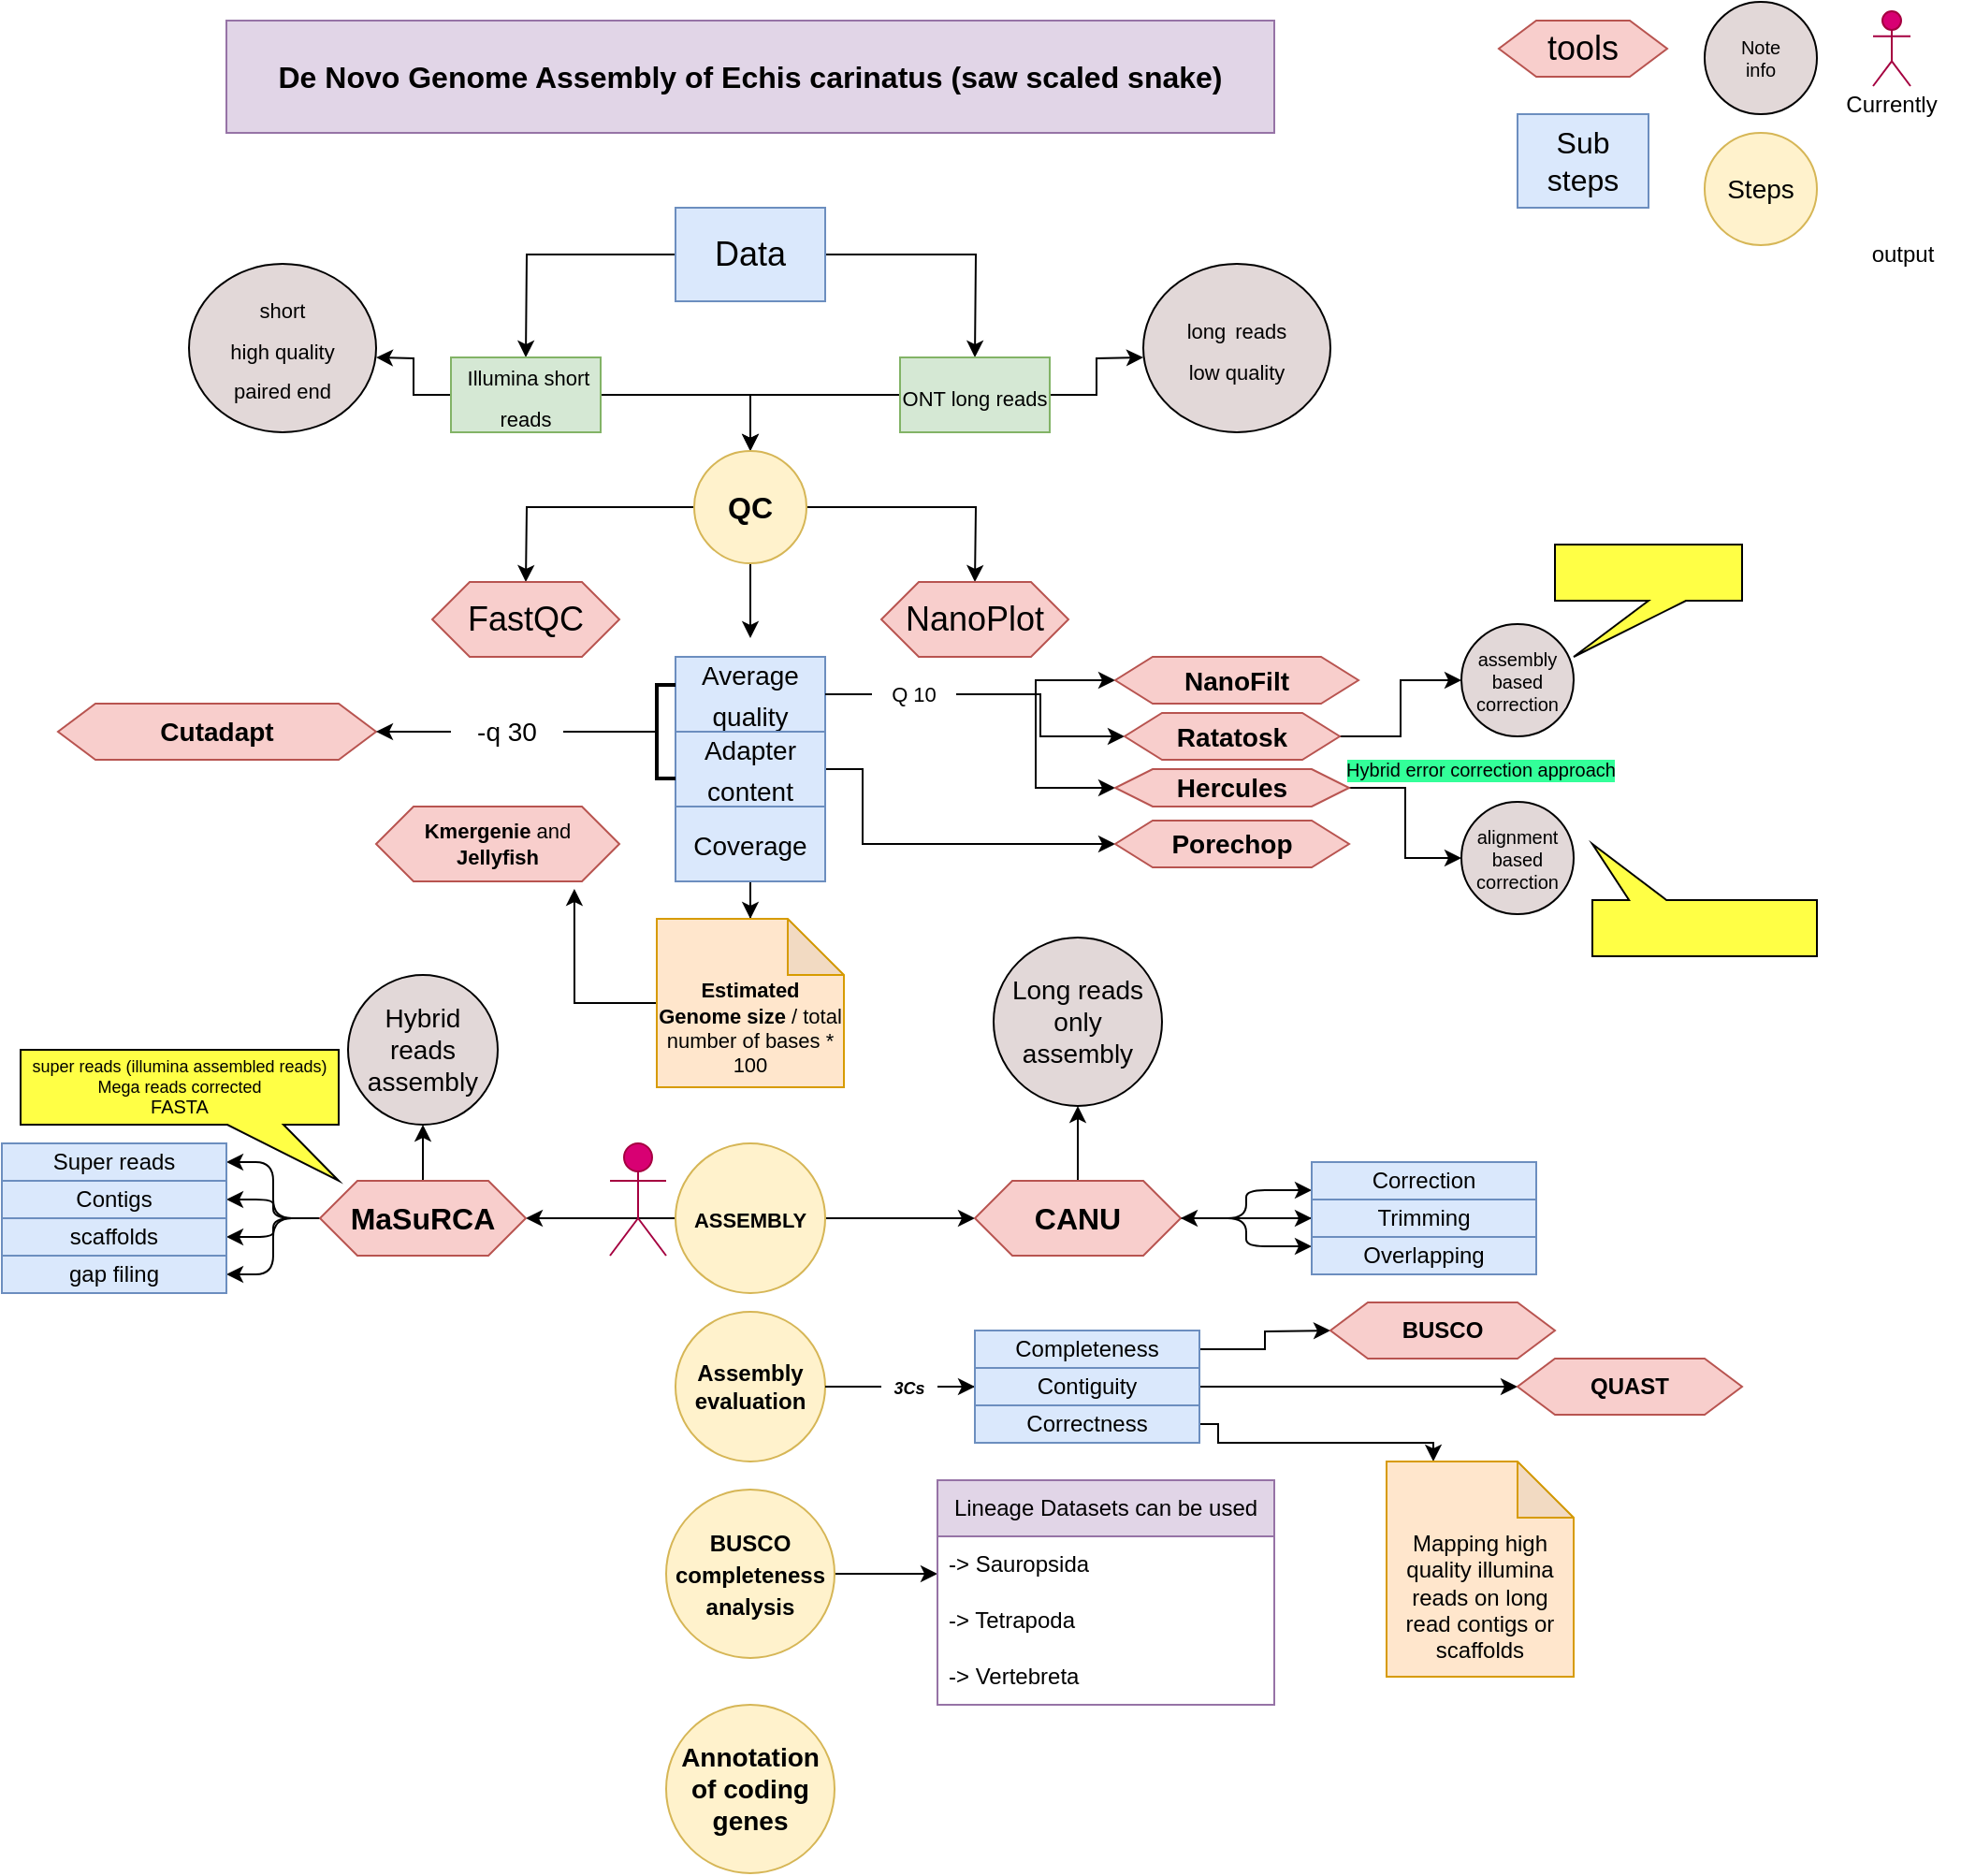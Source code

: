<mxfile version="21.0.6" type="github" pages="4">
  <diagram id="gW2Pvf_1kqObCvSF0zsb" name="Page-2">
    <mxGraphModel dx="1434" dy="795" grid="1" gridSize="10" guides="1" tooltips="1" connect="1" arrows="1" fold="1" page="1" pageScale="1" pageWidth="1100" pageHeight="1700" math="0" shadow="0">
      <root>
        <mxCell id="0" />
        <mxCell id="1" parent="0" />
        <mxCell id="CdBXhlbBRNwIYpElPHsr-1" value="&lt;font size=&quot;3&quot; color=&quot;#000000&quot;&gt;De Novo Genome Assembly of Echis carinatus (saw scaled snake)&lt;br&gt;&lt;/font&gt;" style="rounded=0;whiteSpace=wrap;html=1;fillColor=#e1d5e7;strokeColor=#9673a6;fontStyle=1;" parent="1" vertex="1">
          <mxGeometry x="160" y="20" width="560" height="60" as="geometry" />
        </mxCell>
        <mxCell id="CdBXhlbBRNwIYpElPHsr-5" style="edgeStyle=orthogonalEdgeStyle;rounded=0;orthogonalLoop=1;jettySize=auto;html=1;fontSize=18;fontColor=#000000;" parent="1" source="CdBXhlbBRNwIYpElPHsr-4" edge="1">
          <mxGeometry relative="1" as="geometry">
            <mxPoint x="320" y="200" as="targetPoint" />
          </mxGeometry>
        </mxCell>
        <mxCell id="CdBXhlbBRNwIYpElPHsr-6" style="edgeStyle=orthogonalEdgeStyle;rounded=0;orthogonalLoop=1;jettySize=auto;html=1;fontSize=18;fontColor=#000000;" parent="1" source="CdBXhlbBRNwIYpElPHsr-4" edge="1">
          <mxGeometry relative="1" as="geometry">
            <mxPoint x="560" y="200" as="targetPoint" />
          </mxGeometry>
        </mxCell>
        <mxCell id="CdBXhlbBRNwIYpElPHsr-4" value="&lt;font&gt;Data&lt;/font&gt;" style="rounded=0;whiteSpace=wrap;html=1;fontSize=18;fillColor=#dae8fc;strokeColor=#6c8ebf;fontColor=#000000;" parent="1" vertex="1">
          <mxGeometry x="400" y="120" width="80" height="50" as="geometry" />
        </mxCell>
        <mxCell id="CdBXhlbBRNwIYpElPHsr-10" style="edgeStyle=orthogonalEdgeStyle;rounded=0;orthogonalLoop=1;jettySize=auto;html=1;fontSize=11;fontColor=#000000;" parent="1" source="CdBXhlbBRNwIYpElPHsr-7" target="CdBXhlbBRNwIYpElPHsr-11" edge="1">
          <mxGeometry relative="1" as="geometry">
            <mxPoint x="210" y="220" as="targetPoint" />
          </mxGeometry>
        </mxCell>
        <mxCell id="CdBXhlbBRNwIYpElPHsr-18" style="edgeStyle=orthogonalEdgeStyle;rounded=0;orthogonalLoop=1;jettySize=auto;html=1;fontSize=18;fontColor=#000000;" parent="1" source="CdBXhlbBRNwIYpElPHsr-7" edge="1">
          <mxGeometry relative="1" as="geometry">
            <mxPoint x="240" y="200" as="targetPoint" />
          </mxGeometry>
        </mxCell>
        <mxCell id="CdBXhlbBRNwIYpElPHsr-7" value="&lt;font style=&quot;font-size: 11px;&quot;&gt;&amp;nbsp;Illumina short reads&lt;br&gt;&lt;/font&gt;" style="rounded=0;whiteSpace=wrap;html=1;fontSize=18;fillColor=#d5e8d4;strokeColor=#82b366;" parent="1" vertex="1">
          <mxGeometry x="280" y="200" width="80" height="40" as="geometry" />
        </mxCell>
        <mxCell id="CdBXhlbBRNwIYpElPHsr-12" style="edgeStyle=orthogonalEdgeStyle;rounded=0;orthogonalLoop=1;jettySize=auto;html=1;entryX=0.5;entryY=0;entryDx=0;entryDy=0;fontSize=18;fontColor=#000000;" parent="1" source="CdBXhlbBRNwIYpElPHsr-9" target="CdBXhlbBRNwIYpElPHsr-11" edge="1">
          <mxGeometry relative="1" as="geometry" />
        </mxCell>
        <mxCell id="CdBXhlbBRNwIYpElPHsr-19" style="edgeStyle=orthogonalEdgeStyle;rounded=0;orthogonalLoop=1;jettySize=auto;html=1;fontSize=18;fontColor=#000000;" parent="1" source="CdBXhlbBRNwIYpElPHsr-9" edge="1">
          <mxGeometry relative="1" as="geometry">
            <mxPoint x="650" y="200" as="targetPoint" />
          </mxGeometry>
        </mxCell>
        <mxCell id="CdBXhlbBRNwIYpElPHsr-9" value="&lt;font style=&quot;font-size: 11px;&quot;&gt;ONT long reads&lt;br&gt;&lt;/font&gt;" style="rounded=0;whiteSpace=wrap;html=1;fontSize=18;fillColor=#d5e8d4;strokeColor=#82b366;" parent="1" vertex="1">
          <mxGeometry x="520" y="200" width="80" height="40" as="geometry" />
        </mxCell>
        <mxCell id="CdBXhlbBRNwIYpElPHsr-13" style="edgeStyle=orthogonalEdgeStyle;rounded=0;orthogonalLoop=1;jettySize=auto;html=1;fontSize=18;fontColor=#000000;" parent="1" source="CdBXhlbBRNwIYpElPHsr-11" edge="1">
          <mxGeometry relative="1" as="geometry">
            <mxPoint x="320" y="320" as="targetPoint" />
          </mxGeometry>
        </mxCell>
        <mxCell id="CdBXhlbBRNwIYpElPHsr-14" style="edgeStyle=orthogonalEdgeStyle;rounded=0;orthogonalLoop=1;jettySize=auto;html=1;fontSize=18;fontColor=#000000;" parent="1" source="CdBXhlbBRNwIYpElPHsr-11" edge="1">
          <mxGeometry relative="1" as="geometry">
            <mxPoint x="560" y="320" as="targetPoint" />
          </mxGeometry>
        </mxCell>
        <mxCell id="anXql6dx7XjoKoYgnPx7-6" style="edgeStyle=orthogonalEdgeStyle;orthogonalLoop=1;jettySize=auto;html=1;" parent="1" source="CdBXhlbBRNwIYpElPHsr-11" edge="1">
          <mxGeometry relative="1" as="geometry">
            <mxPoint x="440" y="350" as="targetPoint" />
          </mxGeometry>
        </mxCell>
        <mxCell id="CdBXhlbBRNwIYpElPHsr-11" value="&lt;b&gt;&lt;font size=&quot;3&quot;&gt;QC&lt;/font&gt;&lt;/b&gt;" style="ellipse;whiteSpace=wrap;html=1;aspect=fixed;fontSize=11;fillColor=#fff2cc;strokeColor=#d6b656;rounded=0;" parent="1" vertex="1">
          <mxGeometry x="410" y="250" width="60" height="60" as="geometry" />
        </mxCell>
        <mxCell id="CdBXhlbBRNwIYpElPHsr-15" value="tools" style="shape=hexagon;perimeter=hexagonPerimeter2;whiteSpace=wrap;html=1;fixedSize=1;fontSize=18;fillColor=#f8cecc;strokeColor=#b85450;rounded=0;" parent="1" vertex="1">
          <mxGeometry x="840" y="20" width="90" height="30" as="geometry" />
        </mxCell>
        <mxCell id="CdBXhlbBRNwIYpElPHsr-16" value="FastQC" style="shape=hexagon;perimeter=hexagonPerimeter2;whiteSpace=wrap;html=1;fixedSize=1;fontSize=18;fillColor=#f8cecc;strokeColor=#b85450;rounded=0;" parent="1" vertex="1">
          <mxGeometry x="270" y="320" width="100" height="40" as="geometry" />
        </mxCell>
        <mxCell id="CdBXhlbBRNwIYpElPHsr-17" value="NanoPlot" style="shape=hexagon;perimeter=hexagonPerimeter2;whiteSpace=wrap;html=1;fixedSize=1;fontSize=18;fillColor=#f8cecc;strokeColor=#b85450;rounded=0;" parent="1" vertex="1">
          <mxGeometry x="510" y="320" width="100" height="40" as="geometry" />
        </mxCell>
        <mxCell id="CdBXhlbBRNwIYpElPHsr-20" value="&lt;div align=&quot;center&quot;&gt;&lt;font style=&quot;font-size: 11px;&quot;&gt;short&lt;/font&gt;&lt;br&gt;&lt;font style=&quot;font-size: 11px;&quot;&gt;high quality&lt;/font&gt;&lt;br&gt;&lt;font style=&quot;font-size: 11px;&quot;&gt;paired end&lt;/font&gt;&lt;br&gt;&lt;/div&gt;" style="ellipse;whiteSpace=wrap;html=1;fontSize=18;fontColor=#000000;fillColor=#e2d8d8;gradientColor=none;align=center;rounded=0;" parent="1" vertex="1">
          <mxGeometry x="140" y="150" width="100" height="90" as="geometry" />
        </mxCell>
        <mxCell id="CdBXhlbBRNwIYpElPHsr-27" value="&lt;font size=&quot;3&quot;&gt;Sub steps&lt;br&gt;&lt;/font&gt;" style="rounded=0;whiteSpace=wrap;html=1;fontSize=9;fillColor=#dae8fc;strokeColor=#6c8ebf;" parent="1" vertex="1">
          <mxGeometry x="850" y="70" width="70" height="50" as="geometry" />
        </mxCell>
        <mxCell id="CdBXhlbBRNwIYpElPHsr-34" style="edgeStyle=orthogonalEdgeStyle;rounded=0;orthogonalLoop=1;jettySize=auto;html=1;fontSize=14;fontColor=#000000;startArrow=none;entryX=0;entryY=0.5;entryDx=0;entryDy=0;" parent="1" source="CdBXhlbBRNwIYpElPHsr-58" target="CdBXhlbBRNwIYpElPHsr-47" edge="1">
          <mxGeometry relative="1" as="geometry">
            <mxPoint x="640" y="380" as="targetPoint" />
          </mxGeometry>
        </mxCell>
        <mxCell id="NeejbRcepQuiqjMI3DvW-19" style="edgeStyle=orthogonalEdgeStyle;rounded=0;orthogonalLoop=1;jettySize=auto;html=1;entryX=0;entryY=0.5;entryDx=0;entryDy=0;fontSize=10;startArrow=none;" parent="1" source="CdBXhlbBRNwIYpElPHsr-58" target="CdBXhlbBRNwIYpElPHsr-66" edge="1">
          <mxGeometry relative="1" as="geometry" />
        </mxCell>
        <mxCell id="NeejbRcepQuiqjMI3DvW-23" style="edgeStyle=orthogonalEdgeStyle;rounded=0;orthogonalLoop=1;jettySize=auto;html=1;entryX=0;entryY=0.5;entryDx=0;entryDy=0;fontSize=10;startArrow=none;" parent="1" source="CdBXhlbBRNwIYpElPHsr-58" target="NeejbRcepQuiqjMI3DvW-22" edge="1">
          <mxGeometry relative="1" as="geometry" />
        </mxCell>
        <mxCell id="CdBXhlbBRNwIYpElPHsr-31" value="&lt;font style=&quot;font-size: 14px;&quot;&gt;Average&lt;/font&gt; &lt;font style=&quot;font-size: 14px;&quot;&gt;quality&lt;/font&gt;" style="rounded=0;whiteSpace=wrap;html=1;fontSize=18;fillColor=#dae8fc;strokeColor=#6c8ebf;" parent="1" vertex="1">
          <mxGeometry x="400" y="360" width="80" height="40" as="geometry" />
        </mxCell>
        <mxCell id="CdBXhlbBRNwIYpElPHsr-60" style="edgeStyle=orthogonalEdgeStyle;rounded=0;orthogonalLoop=1;jettySize=auto;html=1;fontSize=11;fontColor=#000000;" parent="1" source="CdBXhlbBRNwIYpElPHsr-32" target="CdBXhlbBRNwIYpElPHsr-54" edge="1">
          <mxGeometry relative="1" as="geometry" />
        </mxCell>
        <mxCell id="CdBXhlbBRNwIYpElPHsr-32" value="&lt;font style=&quot;font-size: 14px;&quot;&gt;Coverage&lt;/font&gt;" style="rounded=0;whiteSpace=wrap;html=1;fontSize=18;fillColor=#dae8fc;strokeColor=#6c8ebf;" parent="1" vertex="1">
          <mxGeometry x="400" y="440" width="80" height="40" as="geometry" />
        </mxCell>
        <mxCell id="CdBXhlbBRNwIYpElPHsr-63" style="edgeStyle=orthogonalEdgeStyle;rounded=0;orthogonalLoop=1;jettySize=auto;html=1;entryX=0;entryY=0.5;entryDx=0;entryDy=0;fontSize=11;fontColor=#000000;exitX=1;exitY=0.5;exitDx=0;exitDy=0;" parent="1" source="CdBXhlbBRNwIYpElPHsr-33" target="CdBXhlbBRNwIYpElPHsr-46" edge="1">
          <mxGeometry relative="1" as="geometry">
            <Array as="points">
              <mxPoint x="500" y="420" />
              <mxPoint x="500" y="460" />
            </Array>
          </mxGeometry>
        </mxCell>
        <mxCell id="CdBXhlbBRNwIYpElPHsr-33" value="&lt;font style=&quot;font-size: 14px;&quot;&gt;Adapter&lt;/font&gt; &lt;font style=&quot;font-size: 14px;&quot;&gt;content&lt;/font&gt;" style="rounded=0;whiteSpace=wrap;html=1;fontSize=18;fillColor=#dae8fc;strokeColor=#6c8ebf;" parent="1" vertex="1">
          <mxGeometry x="400" y="400" width="80" height="40" as="geometry" />
        </mxCell>
        <mxCell id="CdBXhlbBRNwIYpElPHsr-45" value="&lt;b&gt;Cutadapt&lt;/b&gt;" style="shape=hexagon;perimeter=hexagonPerimeter2;whiteSpace=wrap;html=1;fixedSize=1;fontSize=14;fillColor=#f8cecc;strokeColor=#b85450;rounded=0;" parent="1" vertex="1">
          <mxGeometry x="70" y="385" width="170" height="30" as="geometry" />
        </mxCell>
        <mxCell id="CdBXhlbBRNwIYpElPHsr-46" value="&lt;b&gt;Porechop&lt;/b&gt;" style="shape=hexagon;perimeter=hexagonPerimeter2;whiteSpace=wrap;html=1;fixedSize=1;fontSize=14;fillColor=#f8cecc;strokeColor=#b85450;rounded=0;" parent="1" vertex="1">
          <mxGeometry x="635" y="447.5" width="125" height="25" as="geometry" />
        </mxCell>
        <mxCell id="CdBXhlbBRNwIYpElPHsr-47" value="&lt;b&gt;NanoFilt&lt;/b&gt;" style="shape=hexagon;perimeter=hexagonPerimeter2;whiteSpace=wrap;html=1;fixedSize=1;fontSize=14;fillColor=#f8cecc;strokeColor=#b85450;rounded=0;" parent="1" vertex="1">
          <mxGeometry x="635" y="360" width="130" height="25" as="geometry" />
        </mxCell>
        <mxCell id="CdBXhlbBRNwIYpElPHsr-52" value="&lt;div&gt;&lt;font style=&quot;font-size: 11px;&quot;&gt;long&lt;/font&gt; &lt;font style=&quot;font-size: 11px;&quot;&gt;reads&lt;/font&gt;&lt;/div&gt;&lt;div&gt;&lt;font style=&quot;font-size: 11px;&quot;&gt;low quality&lt;/font&gt;&lt;/div&gt;" style="ellipse;whiteSpace=wrap;html=1;fontSize=18;fontColor=#000000;fillColor=#e2d8d8;gradientColor=none;align=center;rounded=0;" parent="1" vertex="1">
          <mxGeometry x="650" y="150" width="100" height="90" as="geometry" />
        </mxCell>
        <mxCell id="CdBXhlbBRNwIYpElPHsr-61" style="edgeStyle=orthogonalEdgeStyle;rounded=0;orthogonalLoop=1;jettySize=auto;html=1;entryX=0.815;entryY=1.1;entryDx=0;entryDy=0;entryPerimeter=0;fontSize=11;fontColor=#000000;" parent="1" source="CdBXhlbBRNwIYpElPHsr-54" target="CdBXhlbBRNwIYpElPHsr-56" edge="1">
          <mxGeometry relative="1" as="geometry" />
        </mxCell>
        <mxCell id="CdBXhlbBRNwIYpElPHsr-54" value="&lt;div&gt;&lt;br&gt;&lt;/div&gt;&lt;div&gt;&lt;b&gt;&lt;br&gt;&lt;/b&gt;&lt;/div&gt;&lt;div&gt;&lt;b&gt;Estimated&lt;/b&gt; &lt;b&gt;Genome&lt;/b&gt; &lt;b&gt;size&lt;/b&gt; / total number of bases * 100&lt;/div&gt;" style="shape=note;whiteSpace=wrap;html=1;backgroundOutline=1;darkOpacity=0.05;fontSize=11;fillColor=#ffe6cc;strokeColor=#d79b00;rounded=0;" parent="1" vertex="1">
          <mxGeometry x="390" y="500" width="100" height="90" as="geometry" />
        </mxCell>
        <mxCell id="CdBXhlbBRNwIYpElPHsr-56" value="&lt;div&gt;&lt;b&gt;Kmergenie&lt;/b&gt; and&lt;br&gt;&lt;/div&gt;&lt;div&gt;&lt;b&gt;Jellyfish&lt;/b&gt;&lt;br&gt;&lt;/div&gt;" style="shape=hexagon;perimeter=hexagonPerimeter2;whiteSpace=wrap;html=1;fixedSize=1;fontSize=11;fillColor=#f8cecc;strokeColor=#b85450;rounded=0;" parent="1" vertex="1">
          <mxGeometry x="240" y="440" width="130" height="40" as="geometry" />
        </mxCell>
        <mxCell id="CdBXhlbBRNwIYpElPHsr-59" value="" style="edgeStyle=orthogonalEdgeStyle;rounded=0;orthogonalLoop=1;jettySize=auto;html=1;fontSize=14;fontColor=#000000;endArrow=none;" parent="1" source="CdBXhlbBRNwIYpElPHsr-31" target="CdBXhlbBRNwIYpElPHsr-58" edge="1">
          <mxGeometry relative="1" as="geometry">
            <mxPoint x="640" y="380" as="targetPoint" />
            <mxPoint x="480" y="380" as="sourcePoint" />
          </mxGeometry>
        </mxCell>
        <mxCell id="NeejbRcepQuiqjMI3DvW-28" style="edgeStyle=orthogonalEdgeStyle;rounded=0;orthogonalLoop=1;jettySize=auto;html=1;fontSize=10;entryX=0;entryY=0.5;entryDx=0;entryDy=0;" parent="1" source="CdBXhlbBRNwIYpElPHsr-66" target="NeejbRcepQuiqjMI3DvW-30" edge="1">
          <mxGeometry relative="1" as="geometry">
            <mxPoint x="802.5" y="370" as="targetPoint" />
          </mxGeometry>
        </mxCell>
        <mxCell id="CdBXhlbBRNwIYpElPHsr-66" value="&lt;b&gt;Ratatosk&lt;/b&gt;" style="shape=hexagon;perimeter=hexagonPerimeter2;whiteSpace=wrap;html=1;fixedSize=1;fontSize=14;fillColor=#f8cecc;strokeColor=#b85450;rounded=0;" parent="1" vertex="1">
          <mxGeometry x="640" y="390" width="115" height="25" as="geometry" />
        </mxCell>
        <mxCell id="CdBXhlbBRNwIYpElPHsr-70" value="&lt;div&gt;Note &lt;br&gt;&lt;/div&gt;&lt;div&gt;info&lt;br&gt;&lt;/div&gt;" style="ellipse;whiteSpace=wrap;html=1;aspect=fixed;fontSize=10;fontColor=#000000;fillColor=#e2d8d8;gradientColor=none;rounded=0;" parent="1" vertex="1">
          <mxGeometry x="950" y="10" width="60" height="60" as="geometry" />
        </mxCell>
        <mxCell id="CdBXhlbBRNwIYpElPHsr-79" style="edgeStyle=orthogonalEdgeStyle;rounded=0;orthogonalLoop=1;jettySize=auto;html=1;fontSize=11;fontColor=#000000;" parent="1" source="CdBXhlbBRNwIYpElPHsr-77" edge="1">
          <mxGeometry relative="1" as="geometry">
            <mxPoint x="560" y="660" as="targetPoint" />
          </mxGeometry>
        </mxCell>
        <mxCell id="CdBXhlbBRNwIYpElPHsr-80" style="edgeStyle=orthogonalEdgeStyle;rounded=0;orthogonalLoop=1;jettySize=auto;html=1;fontSize=11;fontColor=#000000;" parent="1" source="CdBXhlbBRNwIYpElPHsr-77" edge="1">
          <mxGeometry relative="1" as="geometry">
            <mxPoint x="320" y="660" as="targetPoint" />
          </mxGeometry>
        </mxCell>
        <mxCell id="CdBXhlbBRNwIYpElPHsr-77" value="&lt;b&gt;&lt;font style=&quot;font-size: 14px;&quot;&gt;&lt;font style=&quot;font-size: 14px;&quot;&gt;&lt;font style=&quot;font-size: 11px;&quot;&gt;ASSEMBLY&lt;/font&gt;&lt;/font&gt;&lt;/font&gt;&lt;/b&gt;" style="ellipse;whiteSpace=wrap;html=1;aspect=fixed;fontSize=10;fillColor=#fff2cc;strokeColor=#d6b656;rounded=0;" parent="1" vertex="1">
          <mxGeometry x="400" y="620" width="80" height="80" as="geometry" />
        </mxCell>
        <mxCell id="CdBXhlbBRNwIYpElPHsr-87" style="edgeStyle=orthogonalEdgeStyle;rounded=0;orthogonalLoop=1;jettySize=auto;html=1;entryX=0.5;entryY=1;entryDx=0;entryDy=0;fontSize=14;fontColor=#000000;" parent="1" source="CdBXhlbBRNwIYpElPHsr-81" target="CdBXhlbBRNwIYpElPHsr-86" edge="1">
          <mxGeometry relative="1" as="geometry" />
        </mxCell>
        <mxCell id="anXql6dx7XjoKoYgnPx7-18" style="edgeStyle=orthogonalEdgeStyle;orthogonalLoop=1;jettySize=auto;html=1;fontColor=#000000;entryX=0;entryY=0.5;entryDx=0;entryDy=0;" parent="1" source="CdBXhlbBRNwIYpElPHsr-81" target="anXql6dx7XjoKoYgnPx7-15" edge="1">
          <mxGeometry relative="1" as="geometry">
            <mxPoint x="710" y="660" as="targetPoint" />
          </mxGeometry>
        </mxCell>
        <mxCell id="anXql6dx7XjoKoYgnPx7-19" style="edgeStyle=orthogonalEdgeStyle;orthogonalLoop=1;jettySize=auto;html=1;entryX=0;entryY=0.75;entryDx=0;entryDy=0;fontColor=#000000;" parent="1" source="CdBXhlbBRNwIYpElPHsr-81" target="anXql6dx7XjoKoYgnPx7-14" edge="1">
          <mxGeometry relative="1" as="geometry" />
        </mxCell>
        <mxCell id="anXql6dx7XjoKoYgnPx7-20" style="edgeStyle=orthogonalEdgeStyle;orthogonalLoop=1;jettySize=auto;html=1;entryX=0;entryY=0.25;entryDx=0;entryDy=0;fontColor=#000000;" parent="1" source="CdBXhlbBRNwIYpElPHsr-81" target="anXql6dx7XjoKoYgnPx7-16" edge="1">
          <mxGeometry relative="1" as="geometry" />
        </mxCell>
        <mxCell id="CdBXhlbBRNwIYpElPHsr-81" value="&lt;font size=&quot;3&quot;&gt;&lt;b&gt;CANU&lt;/b&gt;&lt;/font&gt;" style="shape=hexagon;perimeter=hexagonPerimeter2;whiteSpace=wrap;html=1;fixedSize=1;fontSize=11;fillColor=#f8cecc;strokeColor=#b85450;rounded=0;" parent="1" vertex="1">
          <mxGeometry x="560" y="640" width="110" height="40" as="geometry" />
        </mxCell>
        <mxCell id="CdBXhlbBRNwIYpElPHsr-85" style="edgeStyle=orthogonalEdgeStyle;rounded=0;orthogonalLoop=1;jettySize=auto;html=1;entryX=0.5;entryY=1;entryDx=0;entryDy=0;fontSize=14;fontColor=#000000;" parent="1" source="CdBXhlbBRNwIYpElPHsr-82" target="CdBXhlbBRNwIYpElPHsr-84" edge="1">
          <mxGeometry relative="1" as="geometry" />
        </mxCell>
        <mxCell id="anXql6dx7XjoKoYgnPx7-26" style="edgeStyle=orthogonalEdgeStyle;orthogonalLoop=1;jettySize=auto;html=1;fontColor=#000000;" parent="1" source="CdBXhlbBRNwIYpElPHsr-82" target="anXql6dx7XjoKoYgnPx7-24" edge="1">
          <mxGeometry relative="1" as="geometry" />
        </mxCell>
        <mxCell id="anXql6dx7XjoKoYgnPx7-27" style="edgeStyle=orthogonalEdgeStyle;orthogonalLoop=1;jettySize=auto;html=1;entryX=1;entryY=0.5;entryDx=0;entryDy=0;fontColor=#000000;" parent="1" source="CdBXhlbBRNwIYpElPHsr-82" target="anXql6dx7XjoKoYgnPx7-21" edge="1">
          <mxGeometry relative="1" as="geometry" />
        </mxCell>
        <mxCell id="anXql6dx7XjoKoYgnPx7-28" style="edgeStyle=orthogonalEdgeStyle;orthogonalLoop=1;jettySize=auto;html=1;entryX=1;entryY=0.5;entryDx=0;entryDy=0;fontColor=#000000;" parent="1" source="CdBXhlbBRNwIYpElPHsr-82" target="anXql6dx7XjoKoYgnPx7-22" edge="1">
          <mxGeometry relative="1" as="geometry" />
        </mxCell>
        <mxCell id="anXql6dx7XjoKoYgnPx7-29" style="edgeStyle=orthogonalEdgeStyle;orthogonalLoop=1;jettySize=auto;html=1;entryX=1;entryY=0.5;entryDx=0;entryDy=0;fontColor=#000000;" parent="1" source="CdBXhlbBRNwIYpElPHsr-82" target="anXql6dx7XjoKoYgnPx7-23" edge="1">
          <mxGeometry relative="1" as="geometry" />
        </mxCell>
        <mxCell id="CdBXhlbBRNwIYpElPHsr-82" value="&lt;font size=&quot;3&quot;&gt;&lt;b&gt;MaSuRCA&lt;/b&gt;&lt;/font&gt;" style="shape=hexagon;perimeter=hexagonPerimeter2;whiteSpace=wrap;html=1;fixedSize=1;fontSize=11;fillColor=#f8cecc;strokeColor=#b85450;rounded=0;" parent="1" vertex="1">
          <mxGeometry x="210" y="640" width="110" height="40" as="geometry" />
        </mxCell>
        <mxCell id="CdBXhlbBRNwIYpElPHsr-84" value="Hybrid reads assembly" style="ellipse;whiteSpace=wrap;html=1;aspect=fixed;fontSize=14;fontColor=#000000;fillColor=#e2d8d8;gradientColor=none;rounded=0;" parent="1" vertex="1">
          <mxGeometry x="225" y="530" width="80" height="80" as="geometry" />
        </mxCell>
        <mxCell id="CdBXhlbBRNwIYpElPHsr-86" value="Long reads only assembly" style="ellipse;whiteSpace=wrap;html=1;aspect=fixed;fontSize=14;fontColor=#000000;fillColor=#e2d8d8;gradientColor=none;rounded=0;" parent="1" vertex="1">
          <mxGeometry x="570" y="510" width="90" height="90" as="geometry" />
        </mxCell>
        <mxCell id="CdBXhlbBRNwIYpElPHsr-88" value="Steps" style="ellipse;whiteSpace=wrap;html=1;aspect=fixed;fontSize=14;fillColor=#fff2cc;strokeColor=#d6b656;rounded=0;" parent="1" vertex="1">
          <mxGeometry x="950" y="80" width="60" height="60" as="geometry" />
        </mxCell>
        <mxCell id="anXql6dx7XjoKoYgnPx7-11" style="edgeStyle=orthogonalEdgeStyle;orthogonalLoop=1;jettySize=auto;html=1;fontColor=#000000;" parent="1" source="CdBXhlbBRNwIYpElPHsr-89" edge="1">
          <mxGeometry relative="1" as="geometry">
            <mxPoint x="540" y="850" as="targetPoint" />
          </mxGeometry>
        </mxCell>
        <mxCell id="CdBXhlbBRNwIYpElPHsr-89" value="&lt;div&gt;&lt;b&gt;&lt;font style=&quot;font-size: 12px;&quot;&gt;BUSCO&lt;/font&gt;&lt;/b&gt;&lt;/div&gt;&lt;div&gt;&lt;b&gt;&lt;font style=&quot;font-size: 12px;&quot;&gt;completeness&lt;/font&gt;&lt;/b&gt;&lt;/div&gt;&lt;div&gt;&lt;b&gt;&lt;font style=&quot;font-size: 12px;&quot;&gt;analysis&lt;br&gt;&lt;/font&gt;&lt;/b&gt;&lt;/div&gt;" style="ellipse;whiteSpace=wrap;html=1;aspect=fixed;fontSize=14;fillColor=#fff2cc;strokeColor=#d6b656;rounded=0;" parent="1" vertex="1">
          <mxGeometry x="395" y="805" width="90" height="90" as="geometry" />
        </mxCell>
        <mxCell id="CdBXhlbBRNwIYpElPHsr-96" style="edgeStyle=orthogonalEdgeStyle;rounded=0;orthogonalLoop=1;jettySize=auto;html=1;entryX=0;entryY=0.5;entryDx=0;entryDy=0;fontSize=12;fontColor=#000000;startArrow=none;" parent="1" source="CdBXhlbBRNwIYpElPHsr-97" target="CdBXhlbBRNwIYpElPHsr-94" edge="1">
          <mxGeometry relative="1" as="geometry" />
        </mxCell>
        <mxCell id="CdBXhlbBRNwIYpElPHsr-90" value="&lt;b&gt;Assembly&lt;/b&gt; &lt;b&gt;evaluation&lt;/b&gt;" style="ellipse;whiteSpace=wrap;html=1;aspect=fixed;fontSize=12;fillColor=#fff2cc;strokeColor=#d6b656;rounded=0;" parent="1" vertex="1">
          <mxGeometry x="400" y="710" width="80" height="80" as="geometry" />
        </mxCell>
        <mxCell id="anXql6dx7XjoKoYgnPx7-37" style="edgeStyle=orthogonalEdgeStyle;rounded=0;orthogonalLoop=1;jettySize=auto;html=1;fontColor=#000000;" parent="1" source="CdBXhlbBRNwIYpElPHsr-91" edge="1">
          <mxGeometry relative="1" as="geometry">
            <mxPoint x="750" y="720" as="targetPoint" />
          </mxGeometry>
        </mxCell>
        <mxCell id="CdBXhlbBRNwIYpElPHsr-91" value="Completeness" style="rounded=0;whiteSpace=wrap;html=1;fontSize=12;fillColor=#dae8fc;strokeColor=#6c8ebf;" parent="1" vertex="1">
          <mxGeometry x="560" y="720" width="120" height="20" as="geometry" />
        </mxCell>
        <mxCell id="anXql6dx7XjoKoYgnPx7-30" style="edgeStyle=orthogonalEdgeStyle;orthogonalLoop=1;jettySize=auto;html=1;fontColor=#000000;" parent="1" source="CdBXhlbBRNwIYpElPHsr-94" target="anXql6dx7XjoKoYgnPx7-31" edge="1">
          <mxGeometry relative="1" as="geometry">
            <mxPoint x="720" y="750" as="targetPoint" />
          </mxGeometry>
        </mxCell>
        <mxCell id="CdBXhlbBRNwIYpElPHsr-94" value="Contiguity" style="rounded=0;whiteSpace=wrap;html=1;fontSize=12;fillColor=#dae8fc;strokeColor=#6c8ebf;" parent="1" vertex="1">
          <mxGeometry x="560" y="740" width="120" height="20" as="geometry" />
        </mxCell>
        <mxCell id="anXql6dx7XjoKoYgnPx7-36" style="edgeStyle=orthogonalEdgeStyle;rounded=0;orthogonalLoop=1;jettySize=auto;html=1;entryX=0;entryY=0;entryDx=25;entryDy=0;entryPerimeter=0;fontColor=#000000;exitX=1;exitY=0.5;exitDx=0;exitDy=0;" parent="1" source="CdBXhlbBRNwIYpElPHsr-95" target="anXql6dx7XjoKoYgnPx7-35" edge="1">
          <mxGeometry relative="1" as="geometry">
            <Array as="points">
              <mxPoint x="690" y="770" />
              <mxPoint x="690" y="780" />
              <mxPoint x="805" y="780" />
            </Array>
          </mxGeometry>
        </mxCell>
        <mxCell id="CdBXhlbBRNwIYpElPHsr-95" value="Correctness" style="rounded=0;whiteSpace=wrap;html=1;fontSize=12;fillColor=#dae8fc;strokeColor=#6c8ebf;" parent="1" vertex="1">
          <mxGeometry x="560" y="760" width="120" height="20" as="geometry" />
        </mxCell>
        <mxCell id="CdBXhlbBRNwIYpElPHsr-98" value="" style="edgeStyle=orthogonalEdgeStyle;rounded=0;orthogonalLoop=1;jettySize=auto;html=1;entryX=0;entryY=0.5;entryDx=0;entryDy=0;fontSize=12;fontColor=#000000;endArrow=none;" parent="1" source="CdBXhlbBRNwIYpElPHsr-90" target="CdBXhlbBRNwIYpElPHsr-97" edge="1">
          <mxGeometry relative="1" as="geometry">
            <mxPoint x="480" y="750" as="sourcePoint" />
            <mxPoint x="560" y="750" as="targetPoint" />
          </mxGeometry>
        </mxCell>
        <mxCell id="CdBXhlbBRNwIYpElPHsr-97" value="&lt;i&gt;&lt;font style=&quot;font-size: 8px;&quot;&gt;&lt;font style=&quot;font-size: 9px;&quot;&gt;&lt;b&gt;3Cs&lt;/b&gt;&lt;/font&gt;&lt;/font&gt;&lt;/i&gt;" style="text;html=1;strokeColor=none;fillColor=none;align=center;verticalAlign=middle;whiteSpace=wrap;rounded=0;fontSize=12;fontColor=#000000;" parent="1" vertex="1">
          <mxGeometry x="510" y="740" width="30" height="20" as="geometry" />
        </mxCell>
        <mxCell id="CdBXhlbBRNwIYpElPHsr-99" value="&lt;b&gt;&lt;font style=&quot;font-size: 14px;&quot;&gt;Annotation of coding genes&lt;br&gt;&lt;/font&gt;&lt;/b&gt;" style="ellipse;whiteSpace=wrap;html=1;aspect=fixed;fontSize=9;fillColor=#fff2cc;strokeColor=#d6b656;rounded=0;" parent="1" vertex="1">
          <mxGeometry x="395" y="920" width="90" height="90" as="geometry" />
        </mxCell>
        <mxCell id="anXql6dx7XjoKoYgnPx7-3" value="Actor" style="shape=umlActor;verticalLabelPosition=bottom;verticalAlign=top;html=1;fillColor=#d80073;fontColor=#ffffff;strokeColor=#A50040;" parent="1" vertex="1">
          <mxGeometry x="365" y="620" width="30" height="60" as="geometry" />
        </mxCell>
        <mxCell id="anXql6dx7XjoKoYgnPx7-4" value="Actor" style="shape=umlActor;verticalLabelPosition=bottom;verticalAlign=top;html=1;fillColor=#d80073;fontColor=#ffffff;strokeColor=#A50040;" parent="1" vertex="1">
          <mxGeometry x="1040" y="15" width="20" height="40" as="geometry" />
        </mxCell>
        <mxCell id="anXql6dx7XjoKoYgnPx7-5" value="Currently" style="text;html=1;strokeColor=none;fillColor=none;align=center;verticalAlign=middle;whiteSpace=wrap;rounded=0;" parent="1" vertex="1">
          <mxGeometry x="1020" y="50" width="60" height="30" as="geometry" />
        </mxCell>
        <mxCell id="anXql6dx7XjoKoYgnPx7-7" value="Lineage Datasets can be used" style="swimlane;fontStyle=0;childLayout=stackLayout;horizontal=1;startSize=30;horizontalStack=0;resizeParent=1;resizeParentMax=0;resizeLast=0;collapsible=1;marginBottom=0;whiteSpace=wrap;html=1;fillColor=#e1d5e7;strokeColor=#9673a6;" parent="1" vertex="1">
          <mxGeometry x="540" y="800" width="180" height="120" as="geometry">
            <mxRectangle x="540" y="800" width="200" height="30" as="alternateBounds" />
          </mxGeometry>
        </mxCell>
        <mxCell id="anXql6dx7XjoKoYgnPx7-8" value="-&amp;gt; Sauropsida" style="text;strokeColor=none;fillColor=none;align=left;verticalAlign=middle;spacingLeft=4;spacingRight=4;overflow=hidden;points=[[0,0.5],[1,0.5]];portConstraint=eastwest;rotatable=0;whiteSpace=wrap;html=1;fontColor=#000000;" parent="anXql6dx7XjoKoYgnPx7-7" vertex="1">
          <mxGeometry y="30" width="180" height="30" as="geometry" />
        </mxCell>
        <mxCell id="anXql6dx7XjoKoYgnPx7-9" value="-&amp;gt; Tetrapoda" style="text;strokeColor=none;fillColor=none;align=left;verticalAlign=middle;spacingLeft=4;spacingRight=4;overflow=hidden;points=[[0,0.5],[1,0.5]];portConstraint=eastwest;rotatable=0;whiteSpace=wrap;html=1;fontColor=#000000;" parent="anXql6dx7XjoKoYgnPx7-7" vertex="1">
          <mxGeometry y="60" width="180" height="30" as="geometry" />
        </mxCell>
        <mxCell id="anXql6dx7XjoKoYgnPx7-10" value="-&amp;gt; Vertebreta" style="text;strokeColor=none;fillColor=none;align=left;verticalAlign=middle;spacingLeft=4;spacingRight=4;overflow=hidden;points=[[0,0.5],[1,0.5]];portConstraint=eastwest;rotatable=0;whiteSpace=wrap;html=1;fontColor=#000000;" parent="anXql6dx7XjoKoYgnPx7-7" vertex="1">
          <mxGeometry y="90" width="180" height="30" as="geometry" />
        </mxCell>
        <mxCell id="anXql6dx7XjoKoYgnPx7-14" value="Correction" style="rounded=0;whiteSpace=wrap;html=1;fillColor=#dae8fc;strokeColor=#6c8ebf;" parent="1" vertex="1">
          <mxGeometry x="740" y="630" width="120" height="20" as="geometry" />
        </mxCell>
        <mxCell id="anXql6dx7XjoKoYgnPx7-33" value="" style="edgeStyle=orthogonalEdgeStyle;rounded=0;orthogonalLoop=1;jettySize=auto;html=1;fontColor=#000000;" parent="1" source="anXql6dx7XjoKoYgnPx7-15" target="CdBXhlbBRNwIYpElPHsr-81" edge="1">
          <mxGeometry relative="1" as="geometry" />
        </mxCell>
        <mxCell id="anXql6dx7XjoKoYgnPx7-15" value="Trimming" style="rounded=0;whiteSpace=wrap;html=1;fillColor=#dae8fc;strokeColor=#6c8ebf;" parent="1" vertex="1">
          <mxGeometry x="740" y="650" width="120" height="20" as="geometry" />
        </mxCell>
        <mxCell id="anXql6dx7XjoKoYgnPx7-16" value="Overlapping" style="rounded=0;whiteSpace=wrap;html=1;fillColor=#dae8fc;strokeColor=#6c8ebf;" parent="1" vertex="1">
          <mxGeometry x="740" y="670" width="120" height="20" as="geometry" />
        </mxCell>
        <mxCell id="anXql6dx7XjoKoYgnPx7-21" value="Contigs" style="rounded=0;whiteSpace=wrap;html=1;fillColor=#dae8fc;strokeColor=#6c8ebf;" parent="1" vertex="1">
          <mxGeometry x="40" y="640" width="120" height="20" as="geometry" />
        </mxCell>
        <mxCell id="anXql6dx7XjoKoYgnPx7-22" value="scaffolds " style="rounded=0;whiteSpace=wrap;html=1;fillColor=#dae8fc;strokeColor=#6c8ebf;" parent="1" vertex="1">
          <mxGeometry x="40" y="660" width="120" height="20" as="geometry" />
        </mxCell>
        <mxCell id="anXql6dx7XjoKoYgnPx7-23" value="gap filing" style="rounded=0;whiteSpace=wrap;html=1;fillColor=#dae8fc;strokeColor=#6c8ebf;" parent="1" vertex="1">
          <mxGeometry x="40" y="680" width="120" height="20" as="geometry" />
        </mxCell>
        <mxCell id="anXql6dx7XjoKoYgnPx7-24" value="Super reads " style="rounded=0;whiteSpace=wrap;html=1;fillColor=#dae8fc;strokeColor=#6c8ebf;" parent="1" vertex="1">
          <mxGeometry x="40" y="620" width="120" height="20" as="geometry" />
        </mxCell>
        <mxCell id="anXql6dx7XjoKoYgnPx7-31" value="&lt;b&gt;QUAST&lt;/b&gt;" style="shape=hexagon;perimeter=hexagonPerimeter2;whiteSpace=wrap;html=1;fixedSize=1;fillColor=#f8cecc;strokeColor=#b85450;" parent="1" vertex="1">
          <mxGeometry x="850" y="735" width="120" height="30" as="geometry" />
        </mxCell>
        <mxCell id="anXql6dx7XjoKoYgnPx7-35" value="&lt;br&gt;&lt;div&gt;&lt;br&gt;&lt;/div&gt;&lt;div&gt;Mapping high quality illumina reads on long read contigs or scaffolds&lt;/div&gt;" style="shape=note;whiteSpace=wrap;html=1;backgroundOutline=1;darkOpacity=0.05;fillColor=#ffe6cc;strokeColor=#d79b00;" parent="1" vertex="1">
          <mxGeometry x="780" y="790" width="100" height="115" as="geometry" />
        </mxCell>
        <mxCell id="anXql6dx7XjoKoYgnPx7-38" value="&lt;b&gt;BUSCO&lt;/b&gt;" style="shape=hexagon;perimeter=hexagonPerimeter2;whiteSpace=wrap;html=1;fixedSize=1;fillColor=#f8cecc;strokeColor=#b85450;" parent="1" vertex="1">
          <mxGeometry x="750" y="705" width="120" height="30" as="geometry" />
        </mxCell>
        <mxCell id="anXql6dx7XjoKoYgnPx7-40" style="edgeStyle=orthogonalEdgeStyle;rounded=0;orthogonalLoop=1;jettySize=auto;html=1;entryX=1;entryY=0.5;entryDx=0;entryDy=0;fontSize=14;fontColor=#000000;startArrow=none;" parent="1" source="CdBXhlbBRNwIYpElPHsr-50" target="CdBXhlbBRNwIYpElPHsr-45" edge="1">
          <mxGeometry relative="1" as="geometry" />
        </mxCell>
        <mxCell id="anXql6dx7XjoKoYgnPx7-39" value="" style="strokeWidth=2;html=1;shape=mxgraph.flowchart.annotation_1;align=left;pointerEvents=1;fontSize=14;fontColor=#000000;" parent="1" vertex="1">
          <mxGeometry x="390" y="375" width="10" height="50" as="geometry" />
        </mxCell>
        <mxCell id="anXql6dx7XjoKoYgnPx7-41" value="" style="edgeStyle=orthogonalEdgeStyle;rounded=0;orthogonalLoop=1;jettySize=auto;html=1;entryX=1;entryY=0.5;entryDx=0;entryDy=0;fontSize=14;fontColor=#000000;endArrow=none;" parent="1" source="anXql6dx7XjoKoYgnPx7-39" target="CdBXhlbBRNwIYpElPHsr-50" edge="1">
          <mxGeometry relative="1" as="geometry">
            <mxPoint x="390" y="400" as="sourcePoint" />
            <mxPoint x="240" y="400" as="targetPoint" />
          </mxGeometry>
        </mxCell>
        <mxCell id="CdBXhlbBRNwIYpElPHsr-50" value="-q 30" style="text;html=1;strokeColor=none;fillColor=none;align=center;verticalAlign=middle;whiteSpace=wrap;rounded=0;fontSize=14;fontColor=#000000;" parent="1" vertex="1">
          <mxGeometry x="280" y="385" width="60" height="30" as="geometry" />
        </mxCell>
        <mxCell id="NeejbRcepQuiqjMI3DvW-4" value="output" style="text;html=1;strokeColor=none;fillColor=none;align=center;verticalAlign=middle;whiteSpace=wrap;rounded=0;" parent="1" vertex="1">
          <mxGeometry x="1026" y="130" width="60" height="30" as="geometry" />
        </mxCell>
        <mxCell id="NeejbRcepQuiqjMI3DvW-13" value="&lt;div&gt;super reads (illumina assembled reads)&lt;/div&gt;&lt;div&gt;Mega reads corrected&lt;/div&gt;&lt;div&gt;&lt;font style=&quot;font-size: 10px;&quot;&gt;FASTA&lt;/font&gt;&lt;br&gt;&lt;/div&gt;" style="shape=callout;whiteSpace=wrap;html=1;perimeter=calloutPerimeter;fontSize=9;fillColor=#FFFF45;position2=1;base=30;size=30;position=0.65;" parent="1" vertex="1">
          <mxGeometry x="50" y="570" width="170" height="70" as="geometry" />
        </mxCell>
        <mxCell id="NeejbRcepQuiqjMI3DvW-20" value="" style="edgeStyle=orthogonalEdgeStyle;rounded=0;orthogonalLoop=1;jettySize=auto;html=1;entryX=0;entryY=0.5;entryDx=0;entryDy=0;fontSize=10;endArrow=none;" parent="1" source="CdBXhlbBRNwIYpElPHsr-31" target="CdBXhlbBRNwIYpElPHsr-58" edge="1">
          <mxGeometry relative="1" as="geometry">
            <mxPoint x="480" y="380" as="sourcePoint" />
            <mxPoint x="635" y="408" as="targetPoint" />
          </mxGeometry>
        </mxCell>
        <mxCell id="NeejbRcepQuiqjMI3DvW-32" style="edgeStyle=orthogonalEdgeStyle;rounded=0;orthogonalLoop=1;jettySize=auto;html=1;fontSize=10;entryX=0;entryY=0.5;entryDx=0;entryDy=0;" parent="1" source="NeejbRcepQuiqjMI3DvW-22" target="NeejbRcepQuiqjMI3DvW-31" edge="1">
          <mxGeometry relative="1" as="geometry">
            <mxPoint x="810" y="450" as="targetPoint" />
          </mxGeometry>
        </mxCell>
        <mxCell id="NeejbRcepQuiqjMI3DvW-22" value="&lt;b&gt;Hercules&lt;/b&gt;" style="shape=hexagon;perimeter=hexagonPerimeter2;whiteSpace=wrap;html=1;fixedSize=1;fontSize=14;fillColor=#f8cecc;strokeColor=#b85450;rounded=0;" parent="1" vertex="1">
          <mxGeometry x="635" y="420" width="125" height="20" as="geometry" />
        </mxCell>
        <mxCell id="NeejbRcepQuiqjMI3DvW-24" value="" style="edgeStyle=orthogonalEdgeStyle;rounded=0;orthogonalLoop=1;jettySize=auto;html=1;entryX=0;entryY=0.5;entryDx=0;entryDy=0;fontSize=10;endArrow=none;" parent="1" source="CdBXhlbBRNwIYpElPHsr-31" target="CdBXhlbBRNwIYpElPHsr-58" edge="1">
          <mxGeometry relative="1" as="geometry">
            <mxPoint x="480" y="380" as="sourcePoint" />
            <mxPoint x="635" y="435" as="targetPoint" />
          </mxGeometry>
        </mxCell>
        <mxCell id="CdBXhlbBRNwIYpElPHsr-58" value="Q 10" style="text;html=1;strokeColor=none;fillColor=none;align=center;verticalAlign=middle;whiteSpace=wrap;rounded=0;fontSize=11;fontColor=#000000;" parent="1" vertex="1">
          <mxGeometry x="505" y="365" width="45" height="30" as="geometry" />
        </mxCell>
        <mxCell id="NeejbRcepQuiqjMI3DvW-30" value="&lt;div&gt;assembly &lt;br&gt;&lt;/div&gt;&lt;div&gt;based &lt;br&gt;&lt;/div&gt;&lt;div&gt;correction&lt;br&gt;&lt;/div&gt;" style="ellipse;whiteSpace=wrap;html=1;aspect=fixed;fontSize=10;fontColor=#000000;fillColor=#e2d8d8;gradientColor=none;rounded=0;" parent="1" vertex="1">
          <mxGeometry x="820" y="342.5" width="60" height="60" as="geometry" />
        </mxCell>
        <mxCell id="NeejbRcepQuiqjMI3DvW-31" value="&lt;div&gt;alignment&lt;/div&gt;&lt;div&gt;based&lt;/div&gt;&lt;div&gt;correction&lt;br&gt;&lt;/div&gt;" style="ellipse;whiteSpace=wrap;html=1;aspect=fixed;fontSize=10;fontColor=#000000;fillColor=#e2d8d8;gradientColor=none;rounded=0;" parent="1" vertex="1">
          <mxGeometry x="820" y="437.5" width="60" height="60" as="geometry" />
        </mxCell>
        <mxCell id="NeejbRcepQuiqjMI3DvW-34" value="Hybrid error correction approach" style="text;html=1;align=center;verticalAlign=middle;resizable=0;points=[];autosize=1;strokeColor=none;fillColor=none;fontSize=10;labelBackgroundColor=#33FF99;" parent="1" vertex="1">
          <mxGeometry x="745" y="405" width="170" height="30" as="geometry" />
        </mxCell>
        <mxCell id="NeejbRcepQuiqjMI3DvW-35" value="" style="shape=callout;whiteSpace=wrap;html=1;perimeter=calloutPerimeter;labelBackgroundColor=#33FF99;fontSize=10;fillColor=#FFFF45;position2=1;size=30;position=0.67;base=20;rotation=-180;" parent="1" vertex="1">
          <mxGeometry x="890" y="460" width="120" height="60" as="geometry" />
        </mxCell>
        <mxCell id="NeejbRcepQuiqjMI3DvW-36" value="" style="shape=callout;whiteSpace=wrap;html=1;perimeter=calloutPerimeter;labelBackgroundColor=#33FF99;fontSize=10;fillColor=#FFFF45;position2=0.1;" parent="1" vertex="1">
          <mxGeometry x="870" y="300" width="100" height="60" as="geometry" />
        </mxCell>
      </root>
    </mxGraphModel>
  </diagram>
  <diagram id="lXcT_x6G2wXLkkleV2pY" name="Page-3">
    <mxGraphModel dx="1434" dy="795" grid="1" gridSize="10" guides="1" tooltips="1" connect="1" arrows="1" fold="1" page="1" pageScale="1" pageWidth="1100" pageHeight="1700" math="0" shadow="0">
      <root>
        <mxCell id="0" />
        <mxCell id="1" parent="0" />
        <mxCell id="erE_UQcLExinV3eXhUgf-2" style="edgeStyle=orthogonalEdgeStyle;rounded=0;orthogonalLoop=1;jettySize=auto;html=1;" edge="1" parent="1" source="QRqdYIRR-_YS8FIbR2Pb-1" target="erE_UQcLExinV3eXhUgf-3">
          <mxGeometry relative="1" as="geometry">
            <mxPoint x="270" y="150" as="targetPoint" />
          </mxGeometry>
        </mxCell>
        <mxCell id="QRqdYIRR-_YS8FIbR2Pb-1" value="hercules steps" style="rounded=1;whiteSpace=wrap;html=1;fillColor=#fff2cc;strokeColor=#d6b656;" vertex="1" parent="1">
          <mxGeometry x="210" y="30" width="120" height="60" as="geometry" />
        </mxCell>
        <mxCell id="erE_UQcLExinV3eXhUgf-4" style="edgeStyle=orthogonalEdgeStyle;rounded=0;orthogonalLoop=1;jettySize=auto;html=1;" edge="1" parent="1" source="erE_UQcLExinV3eXhUgf-3" target="erE_UQcLExinV3eXhUgf-5">
          <mxGeometry relative="1" as="geometry">
            <mxPoint x="180" y="180" as="targetPoint" />
          </mxGeometry>
        </mxCell>
        <mxCell id="erE_UQcLExinV3eXhUgf-7" style="edgeStyle=orthogonalEdgeStyle;rounded=0;orthogonalLoop=1;jettySize=auto;html=1;" edge="1" parent="1" source="erE_UQcLExinV3eXhUgf-3" target="erE_UQcLExinV3eXhUgf-8">
          <mxGeometry relative="1" as="geometry">
            <mxPoint x="270" y="270" as="targetPoint" />
          </mxGeometry>
        </mxCell>
        <mxCell id="erE_UQcLExinV3eXhUgf-3" value="&lt;div&gt;Make preprocessed&lt;/div&gt;&lt;div&gt;files&lt;/div&gt;&lt;div&gt;dir.&lt;br&gt;&lt;/div&gt;" style="ellipse;whiteSpace=wrap;html=1;aspect=fixed;fillColor=#fff2cc;strokeColor=#d6b656;" vertex="1" parent="1">
          <mxGeometry x="230" y="140" width="80" height="80" as="geometry" />
        </mxCell>
        <mxCell id="erE_UQcLExinV3eXhUgf-5" value="&lt;div&gt;mkdir &lt;font style=&quot;font-size: 10px;&quot;&gt;preprocessed_firles&lt;/font&gt;&lt;br&gt;&lt;/div&gt;" style="shape=process;whiteSpace=wrap;html=1;backgroundOutline=1;fillColor=#d5e8d4;strokeColor=#82b366;" vertex="1" parent="1">
          <mxGeometry x="50" y="150" width="120" height="60" as="geometry" />
        </mxCell>
        <mxCell id="erE_UQcLExinV3eXhUgf-9" style="edgeStyle=orthogonalEdgeStyle;rounded=0;orthogonalLoop=1;jettySize=auto;html=1;" edge="1" parent="1" source="erE_UQcLExinV3eXhUgf-8" target="erE_UQcLExinV3eXhUgf-10">
          <mxGeometry relative="1" as="geometry">
            <mxPoint x="170" y="300" as="targetPoint" />
          </mxGeometry>
        </mxCell>
        <mxCell id="erE_UQcLExinV3eXhUgf-11" style="edgeStyle=orthogonalEdgeStyle;rounded=0;orthogonalLoop=1;jettySize=auto;html=1;entryX=0.5;entryY=0;entryDx=0;entryDy=0;" edge="1" parent="1" source="erE_UQcLExinV3eXhUgf-8" target="erE_UQcLExinV3eXhUgf-13">
          <mxGeometry relative="1" as="geometry">
            <mxPoint x="270" y="360" as="targetPoint" />
          </mxGeometry>
        </mxCell>
        <mxCell id="erE_UQcLExinV3eXhUgf-35" style="edgeStyle=orthogonalEdgeStyle;rounded=0;orthogonalLoop=1;jettySize=auto;html=1;" edge="1" parent="1" source="erE_UQcLExinV3eXhUgf-8">
          <mxGeometry relative="1" as="geometry">
            <mxPoint x="350" y="300" as="targetPoint" />
          </mxGeometry>
        </mxCell>
        <mxCell id="erE_UQcLExinV3eXhUgf-8" value="&lt;div&gt;creating&lt;/div&gt;&lt;div&gt;compressed&lt;/div&gt;&lt;div&gt;fasta&lt;/div&gt;&lt;div&gt;files&lt;br&gt;&lt;/div&gt;" style="ellipse;whiteSpace=wrap;html=1;aspect=fixed;fillColor=#fff2cc;strokeColor=#d6b656;" vertex="1" parent="1">
          <mxGeometry x="230" y="260" width="80" height="80" as="geometry" />
        </mxCell>
        <mxCell id="erE_UQcLExinV3eXhUgf-10" value="&lt;div&gt;-1&lt;/div&gt;&lt;div&gt;long fasta&lt;/div&gt;&lt;div&gt;short PE fastq&lt;br&gt;&lt;/div&gt;" style="shape=process;whiteSpace=wrap;html=1;backgroundOutline=1;fillColor=#d5e8d4;strokeColor=#82b366;" vertex="1" parent="1">
          <mxGeometry x="50" y="270" width="120" height="60" as="geometry" />
        </mxCell>
        <mxCell id="erE_UQcLExinV3eXhUgf-18" style="edgeStyle=orthogonalEdgeStyle;rounded=0;orthogonalLoop=1;jettySize=auto;html=1;" edge="1" parent="1" source="erE_UQcLExinV3eXhUgf-13" target="erE_UQcLExinV3eXhUgf-19">
          <mxGeometry relative="1" as="geometry">
            <mxPoint x="170" y="420" as="targetPoint" />
          </mxGeometry>
        </mxCell>
        <mxCell id="erE_UQcLExinV3eXhUgf-20" style="edgeStyle=orthogonalEdgeStyle;rounded=0;orthogonalLoop=1;jettySize=auto;html=1;" edge="1" parent="1" source="erE_UQcLExinV3eXhUgf-13" target="erE_UQcLExinV3eXhUgf-21">
          <mxGeometry relative="1" as="geometry">
            <mxPoint x="270" y="520" as="targetPoint" />
          </mxGeometry>
        </mxCell>
        <mxCell id="erE_UQcLExinV3eXhUgf-36" style="edgeStyle=orthogonalEdgeStyle;rounded=0;orthogonalLoop=1;jettySize=auto;html=1;" edge="1" parent="1" source="erE_UQcLExinV3eXhUgf-13">
          <mxGeometry relative="1" as="geometry">
            <mxPoint x="350" y="420" as="targetPoint" />
          </mxGeometry>
        </mxCell>
        <mxCell id="erE_UQcLExinV3eXhUgf-13" value="&lt;div&gt;mapping the short reads&lt;/div&gt;&lt;div&gt;on long reads&lt;br&gt;&lt;/div&gt;" style="ellipse;whiteSpace=wrap;html=1;aspect=fixed;fillColor=#fff2cc;strokeColor=#d6b656;" vertex="1" parent="1">
          <mxGeometry x="230" y="380" width="80" height="80" as="geometry" />
        </mxCell>
        <mxCell id="erE_UQcLExinV3eXhUgf-19" value="&lt;div&gt;bowtie2&lt;/div&gt;&lt;div&gt;&lt;br&gt;&lt;/div&gt;" style="shape=process;whiteSpace=wrap;html=1;backgroundOutline=1;fillColor=#d5e8d4;strokeColor=#82b366;" vertex="1" parent="1">
          <mxGeometry x="50" y="390" width="120" height="60" as="geometry" />
        </mxCell>
        <mxCell id="erE_UQcLExinV3eXhUgf-22" style="edgeStyle=orthogonalEdgeStyle;rounded=0;orthogonalLoop=1;jettySize=auto;html=1;" edge="1" parent="1" source="erE_UQcLExinV3eXhUgf-21" target="erE_UQcLExinV3eXhUgf-23">
          <mxGeometry relative="1" as="geometry">
            <mxPoint x="160" y="540" as="targetPoint" />
          </mxGeometry>
        </mxCell>
        <mxCell id="erE_UQcLExinV3eXhUgf-37" style="edgeStyle=orthogonalEdgeStyle;rounded=0;orthogonalLoop=1;jettySize=auto;html=1;" edge="1" parent="1" source="erE_UQcLExinV3eXhUgf-21">
          <mxGeometry relative="1" as="geometry">
            <mxPoint x="350" y="540" as="targetPoint" />
          </mxGeometry>
        </mxCell>
        <mxCell id="erE_UQcLExinV3eXhUgf-21" value="&lt;div&gt;correction&lt;/div&gt;&lt;div&gt;using the&lt;/div&gt;&lt;div&gt;bam file and&lt;/div&gt;&lt;div&gt;short fasta&lt;br&gt;&lt;/div&gt;" style="ellipse;whiteSpace=wrap;html=1;aspect=fixed;fillColor=#fff2cc;strokeColor=#d6b656;" vertex="1" parent="1">
          <mxGeometry x="230" y="500" width="80" height="80" as="geometry" />
        </mxCell>
        <mxCell id="erE_UQcLExinV3eXhUgf-23" value="&lt;div&gt;-2&lt;/div&gt;&lt;div&gt;bamfile input&lt;br&gt;&lt;/div&gt;" style="shape=process;whiteSpace=wrap;html=1;backgroundOutline=1;fillColor=#d5e8d4;strokeColor=#82b366;" vertex="1" parent="1">
          <mxGeometry x="50" y="510" width="120" height="60" as="geometry" />
        </mxCell>
        <mxCell id="erE_UQcLExinV3eXhUgf-27" value="" style="html=1;verticalLabelPosition=bottom;align=center;labelBackgroundColor=#ffffff;verticalAlign=top;strokeWidth=2;strokeColor=#0080F0;shadow=0;dashed=0;shape=mxgraph.ios7.icons.folders;" vertex="1" parent="1">
          <mxGeometry x="360" y="498.63" width="70" height="82.75" as="geometry" />
        </mxCell>
        <mxCell id="erE_UQcLExinV3eXhUgf-28" value="" style="html=1;verticalLabelPosition=bottom;align=center;labelBackgroundColor=#ffffff;verticalAlign=top;strokeWidth=2;strokeColor=#0080F0;shadow=0;dashed=0;shape=mxgraph.ios7.icons.folders;" vertex="1" parent="1">
          <mxGeometry x="360" y="380" width="70" height="82.75" as="geometry" />
        </mxCell>
        <mxCell id="erE_UQcLExinV3eXhUgf-29" value="" style="html=1;verticalLabelPosition=bottom;align=center;labelBackgroundColor=#ffffff;verticalAlign=top;strokeWidth=2;strokeColor=#0080F0;shadow=0;dashed=0;shape=mxgraph.ios7.icons.folders;" vertex="1" parent="1">
          <mxGeometry x="360" y="257.25" width="70" height="82.75" as="geometry" />
        </mxCell>
        <mxCell id="erE_UQcLExinV3eXhUgf-31" value="&lt;div&gt;&lt;font style=&quot;font-size: 11px;&quot;&gt;com.short.fa&lt;/font&gt;&lt;/div&gt;&lt;div&gt;&lt;font style=&quot;font-size: 12px;&quot;&gt;com.long.fa&lt;/font&gt;&lt;/div&gt;&lt;div&gt;&lt;font style=&quot;font-size: 12px;&quot;&gt;short.fasta&lt;br&gt;&lt;/font&gt;&lt;/div&gt;" style="text;html=1;strokeColor=none;fillColor=none;align=center;verticalAlign=middle;whiteSpace=wrap;rounded=0;" vertex="1" parent="1">
          <mxGeometry x="364" y="283.63" width="60" height="30" as="geometry" />
        </mxCell>
        <mxCell id="erE_UQcLExinV3eXhUgf-33" value="&lt;div&gt;alignment&lt;/div&gt;&lt;div&gt;.bam&lt;/div&gt;&lt;div&gt;&lt;br&gt;&lt;/div&gt;" style="text;html=1;strokeColor=none;fillColor=none;align=center;verticalAlign=middle;whiteSpace=wrap;rounded=0;" vertex="1" parent="1">
          <mxGeometry x="365" y="420" width="60" height="30" as="geometry" />
        </mxCell>
        <mxCell id="erE_UQcLExinV3eXhUgf-34" value="&lt;div&gt;corrected&lt;/div&gt;&lt;div&gt;long reads&lt;/div&gt;&lt;div&gt;fasta&lt;br&gt;&lt;/div&gt;" style="text;html=1;strokeColor=none;fillColor=none;align=center;verticalAlign=middle;whiteSpace=wrap;rounded=0;" vertex="1" parent="1">
          <mxGeometry x="365" y="530" width="60" height="30" as="geometry" />
        </mxCell>
        <mxCell id="6c-DDp9YG6JsWxNoPbYC-2" value="Actor" style="shape=umlActor;verticalLabelPosition=bottom;verticalAlign=top;html=1;outlineConnect=0;" vertex="1" parent="1">
          <mxGeometry x="200" y="160" width="20" height="40" as="geometry" />
        </mxCell>
      </root>
    </mxGraphModel>
  </diagram>
  <diagram id="flerKEvCAz18q1uUH_o4" name="Page-4">
    <mxGraphModel dx="1434" dy="795" grid="1" gridSize="10" guides="1" tooltips="1" connect="1" arrows="1" fold="1" page="1" pageScale="1" pageWidth="1100" pageHeight="1700" math="0" shadow="0">
      <root>
        <mxCell id="0" />
        <mxCell id="1" parent="0" />
        <mxCell id="vLWRD3QtwXkiPqEvGff6-6" style="edgeStyle=orthogonalEdgeStyle;rounded=0;orthogonalLoop=1;jettySize=auto;html=1;" edge="1" parent="1" source="958V-XtnE9L6aJlgZib6-1" target="vLWRD3QtwXkiPqEvGff6-7">
          <mxGeometry relative="1" as="geometry">
            <mxPoint x="550" y="200" as="targetPoint" />
          </mxGeometry>
        </mxCell>
        <mxCell id="958V-XtnE9L6aJlgZib6-1" value="&lt;div&gt;RATATOSK&lt;/div&gt;&lt;div&gt;STEPS&lt;br&gt;&lt;/div&gt;" style="rounded=1;whiteSpace=wrap;html=1;fillColor=#e1d5e7;strokeColor=#9673a6;" vertex="1" parent="1">
          <mxGeometry x="490" y="50" width="120" height="60" as="geometry" />
        </mxCell>
        <mxCell id="vLWRD3QtwXkiPqEvGff6-1" value="INPUTS" style="swimlane;fontStyle=0;childLayout=stackLayout;horizontal=1;startSize=30;horizontalStack=0;resizeParent=1;resizeParentMax=0;resizeLast=0;collapsible=1;marginBottom=0;whiteSpace=wrap;html=1;" vertex="1" parent="1">
          <mxGeometry x="200" y="40" width="200" height="120" as="geometry" />
        </mxCell>
        <mxCell id="vLWRD3QtwXkiPqEvGff6-2" value="&lt;div&gt;illumina short paired end reads&lt;/div&gt;" style="text;strokeColor=none;fillColor=none;align=left;verticalAlign=middle;spacingLeft=4;spacingRight=4;overflow=hidden;points=[[0,0.5],[1,0.5]];portConstraint=eastwest;rotatable=0;whiteSpace=wrap;html=1;" vertex="1" parent="vLWRD3QtwXkiPqEvGff6-1">
          <mxGeometry y="30" width="200" height="30" as="geometry" />
        </mxCell>
        <mxCell id="vLWRD3QtwXkiPqEvGff6-3" value="long nanopore reads" style="text;strokeColor=none;fillColor=none;align=left;verticalAlign=middle;spacingLeft=4;spacingRight=4;overflow=hidden;points=[[0,0.5],[1,0.5]];portConstraint=eastwest;rotatable=0;whiteSpace=wrap;html=1;" vertex="1" parent="vLWRD3QtwXkiPqEvGff6-1">
          <mxGeometry y="60" width="200" height="30" as="geometry" />
        </mxCell>
        <mxCell id="vLWRD3QtwXkiPqEvGff6-4" value="indexed file after indexing step" style="text;strokeColor=none;fillColor=none;align=left;verticalAlign=middle;spacingLeft=4;spacingRight=4;overflow=hidden;points=[[0,0.5],[1,0.5]];portConstraint=eastwest;rotatable=0;whiteSpace=wrap;html=1;" vertex="1" parent="vLWRD3QtwXkiPqEvGff6-1">
          <mxGeometry y="90" width="200" height="30" as="geometry" />
        </mxCell>
        <mxCell id="vLWRD3QtwXkiPqEvGff6-5" value="&lt;div&gt;Two steps single node&lt;/div&gt;&lt;div&gt;(four steps if required)&lt;br&gt;&lt;/div&gt;" style="shape=callout;whiteSpace=wrap;html=1;perimeter=calloutPerimeter;fillColor=#e6d0de;gradientColor=#d5739d;strokeColor=#996185;" vertex="1" parent="1">
          <mxGeometry x="660" y="40" width="190" height="60" as="geometry" />
        </mxCell>
        <mxCell id="vLWRD3QtwXkiPqEvGff6-8" style="edgeStyle=orthogonalEdgeStyle;rounded=0;orthogonalLoop=1;jettySize=auto;html=1;" edge="1" parent="1" source="vLWRD3QtwXkiPqEvGff6-7">
          <mxGeometry relative="1" as="geometry">
            <mxPoint x="550" y="310" as="targetPoint" />
          </mxGeometry>
        </mxCell>
        <mxCell id="vLWRD3QtwXkiPqEvGff6-7" value="&lt;div&gt;INDEXING&lt;/div&gt;&lt;div&gt;short reads&lt;br&gt;&lt;/div&gt;" style="ellipse;whiteSpace=wrap;html=1;aspect=fixed;fillColor=#fff2cc;gradientColor=#ffd966;strokeColor=#d6b656;" vertex="1" parent="1">
          <mxGeometry x="510" y="170" width="80" height="80" as="geometry" />
        </mxCell>
        <mxCell id="vLWRD3QtwXkiPqEvGff6-9" value="&lt;div&gt;-1&lt;/div&gt;&lt;div&gt;correction&lt;br&gt;&lt;/div&gt;" style="ellipse;whiteSpace=wrap;html=1;aspect=fixed;fillColor=#fff2cc;gradientColor=#ffd966;strokeColor=#d6b656;" vertex="1" parent="1">
          <mxGeometry x="510" y="310" width="80" height="80" as="geometry" />
        </mxCell>
        <mxCell id="vLWRD3QtwXkiPqEvGff6-10" value="Text" style="text;html=1;strokeColor=none;fillColor=none;align=center;verticalAlign=middle;whiteSpace=wrap;rounded=0;" vertex="1" parent="1">
          <mxGeometry x="300" y="400" width="60" height="30" as="geometry" />
        </mxCell>
      </root>
    </mxGraphModel>
  </diagram>
  <diagram id="nv-nz1sPhBXVyI0m-iBI" name="Page-5">
    <mxGraphModel dx="1434" dy="795" grid="1" gridSize="10" guides="1" tooltips="1" connect="1" arrows="1" fold="1" page="1" pageScale="1" pageWidth="1100" pageHeight="1700" math="0" shadow="0">
      <root>
        <mxCell id="0" />
        <mxCell id="1" parent="0" />
        <mxCell id="TefqoVmKN7ZWTxQDROz2-1" value="&lt;div&gt;Repeat project&lt;/div&gt;&lt;div&gt;(presentation)&lt;br&gt;&lt;/div&gt;" style="rounded=0;whiteSpace=wrap;html=1;fillColor=#f5f5f5;gradientColor=#b3b3b3;strokeColor=#666666;" vertex="1" parent="1">
          <mxGeometry x="190" y="20" width="120" height="60" as="geometry" />
        </mxCell>
      </root>
    </mxGraphModel>
  </diagram>
</mxfile>
